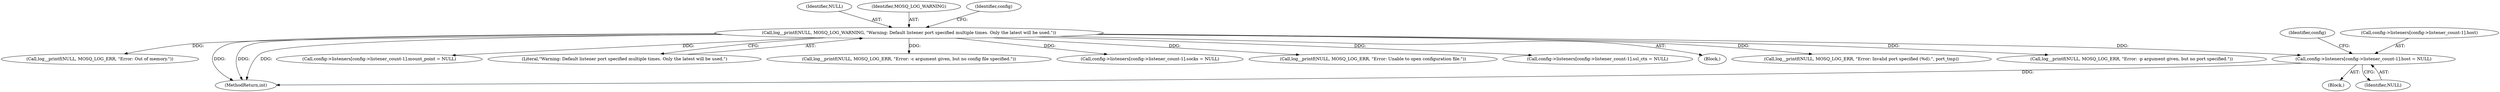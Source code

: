 digraph "0_mosquitto_9097577b49b7fdcf45d30975976dd93808ccc0c4@array" {
"1000431" [label="(Call,config->listeners[config->listener_count-1].host = NULL)"];
"1000268" [label="(Call,log__printf(NULL, MOSQ_LOG_WARNING, \"Warning: Default listener port specified multiple times. Only the latest will be used.\"))"];
"1000252" [label="(Call,log__printf(NULL, MOSQ_LOG_ERR, \"Error: Invalid port specified (%d).\", port_tmp))"];
"1000430" [label="(Block,)"];
"1000269" [label="(Identifier,NULL)"];
"1000281" [label="(Call,log__printf(NULL, MOSQ_LOG_ERR, \"Error: -p argument given, but no port specified.\"))"];
"1000447" [label="(Identifier,config)"];
"1000270" [label="(Identifier,MOSQ_LOG_WARNING)"];
"1000346" [label="(Call,log__printf(NULL, MOSQ_LOG_ERR, \"Error: Out of memory.\"))"];
"1000953" [label="(MethodReturn,int)"];
"1000431" [label="(Call,config->listeners[config->listener_count-1].host = NULL)"];
"1000470" [label="(Call,config->listeners[config->listener_count-1].mount_point = NULL)"];
"1000271" [label="(Literal,\"Warning: Default listener port specified multiple times. Only the latest will be used.\")"];
"1000432" [label="(Call,config->listeners[config->listener_count-1].host)"];
"1000268" [label="(Call,log__printf(NULL, MOSQ_LOG_WARNING, \"Warning: Default listener port specified multiple times. Only the latest will be used.\"))"];
"1000164" [label="(Call,log__printf(NULL, MOSQ_LOG_ERR, \"Error: -c argument given, but no config file specified.\"))"];
"1000547" [label="(Call,config->listeners[config->listener_count-1].socks = NULL)"];
"1000443" [label="(Identifier,NULL)"];
"1000156" [label="(Call,log__printf(NULL, MOSQ_LOG_ERR, \"Error: Unable to open configuration file.\"))"];
"1000275" [label="(Identifier,config)"];
"1000739" [label="(Call,config->listeners[config->listener_count-1].ssl_ctx = NULL)"];
"1000267" [label="(Block,)"];
"1000431" -> "1000430"  [label="AST: "];
"1000431" -> "1000443"  [label="CFG: "];
"1000432" -> "1000431"  [label="AST: "];
"1000443" -> "1000431"  [label="AST: "];
"1000447" -> "1000431"  [label="CFG: "];
"1000431" -> "1000953"  [label="DDG: "];
"1000268" -> "1000431"  [label="DDG: "];
"1000268" -> "1000267"  [label="AST: "];
"1000268" -> "1000271"  [label="CFG: "];
"1000269" -> "1000268"  [label="AST: "];
"1000270" -> "1000268"  [label="AST: "];
"1000271" -> "1000268"  [label="AST: "];
"1000275" -> "1000268"  [label="CFG: "];
"1000268" -> "1000953"  [label="DDG: "];
"1000268" -> "1000953"  [label="DDG: "];
"1000268" -> "1000953"  [label="DDG: "];
"1000268" -> "1000156"  [label="DDG: "];
"1000268" -> "1000164"  [label="DDG: "];
"1000268" -> "1000252"  [label="DDG: "];
"1000268" -> "1000281"  [label="DDG: "];
"1000268" -> "1000346"  [label="DDG: "];
"1000268" -> "1000470"  [label="DDG: "];
"1000268" -> "1000547"  [label="DDG: "];
"1000268" -> "1000739"  [label="DDG: "];
}

